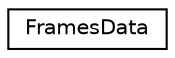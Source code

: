 digraph "Graphical Class Hierarchy"
{
  edge [fontname="Helvetica",fontsize="10",labelfontname="Helvetica",labelfontsize="10"];
  node [fontname="Helvetica",fontsize="10",shape=record];
  rankdir="LR";
  Node1 [label="FramesData",height=0.2,width=0.4,color="black", fillcolor="white", style="filled",URL="$class_frames_data.html"];
}
